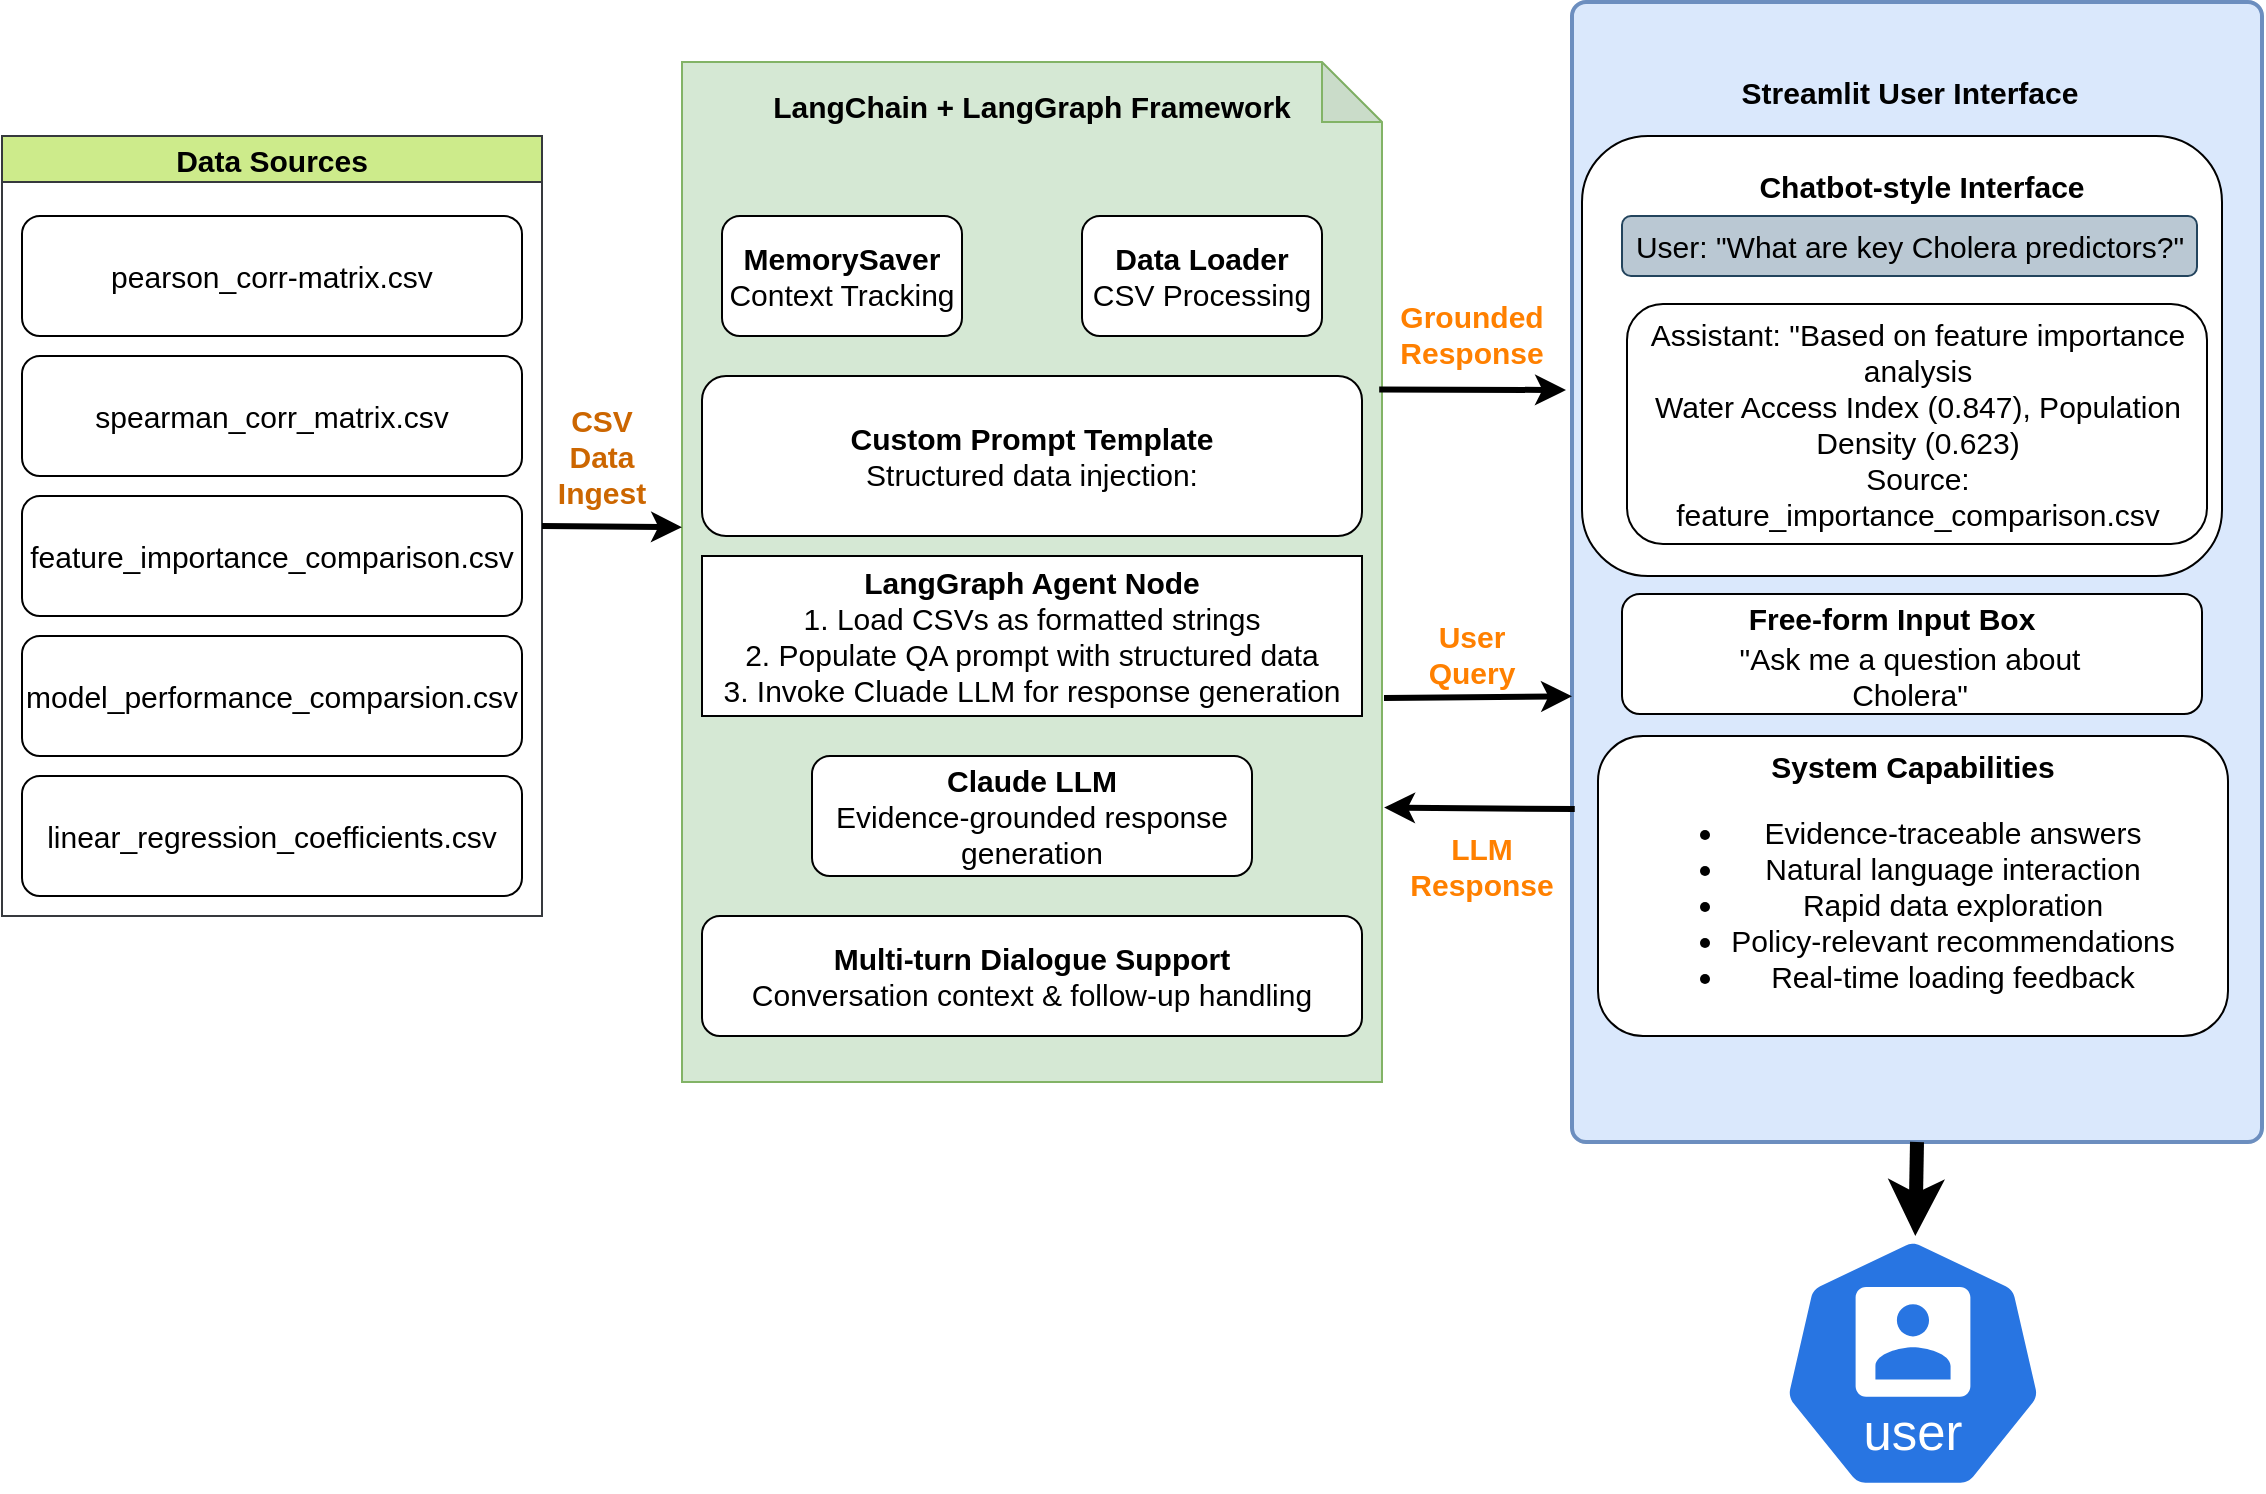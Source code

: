 <mxfile version="28.0.7">
  <diagram name="Page-1" id="7QFU5mV4ADdKodoRjjQw">
    <mxGraphModel dx="1426" dy="791" grid="1" gridSize="10" guides="1" tooltips="1" connect="1" arrows="1" fold="1" page="1" pageScale="1" pageWidth="1169" pageHeight="827" math="0" shadow="0">
      <root>
        <mxCell id="0" />
        <mxCell id="1" parent="0" />
        <mxCell id="DBbt-ugRHZg0O07pfJXq-1" value="&lt;font&gt;Data Sources&lt;/font&gt;" style="swimlane;whiteSpace=wrap;html=1;fillColor=#cdeb8b;strokeColor=#36393d;fontSize=15;" parent="1" vertex="1">
          <mxGeometry x="10" y="120" width="270" height="390" as="geometry" />
        </mxCell>
        <mxCell id="DBbt-ugRHZg0O07pfJXq-2" value="pearson_corr-matrix.csv" style="rounded=1;whiteSpace=wrap;html=1;fontSize=15;" parent="DBbt-ugRHZg0O07pfJXq-1" vertex="1">
          <mxGeometry x="10" y="40" width="250" height="60" as="geometry" />
        </mxCell>
        <mxCell id="DBbt-ugRHZg0O07pfJXq-3" value="spearman_corr_matrix.csv" style="rounded=1;whiteSpace=wrap;html=1;fontSize=15;" parent="DBbt-ugRHZg0O07pfJXq-1" vertex="1">
          <mxGeometry x="10" y="110" width="250" height="60" as="geometry" />
        </mxCell>
        <mxCell id="DBbt-ugRHZg0O07pfJXq-4" value="feature_importance_comparison.csv" style="rounded=1;whiteSpace=wrap;html=1;fontSize=15;" parent="DBbt-ugRHZg0O07pfJXq-1" vertex="1">
          <mxGeometry x="10" y="180" width="250" height="60" as="geometry" />
        </mxCell>
        <mxCell id="DBbt-ugRHZg0O07pfJXq-5" value="model_performance_comparsion.csv" style="rounded=1;whiteSpace=wrap;html=1;fontSize=15;" parent="DBbt-ugRHZg0O07pfJXq-1" vertex="1">
          <mxGeometry x="10" y="250" width="250" height="60" as="geometry" />
        </mxCell>
        <mxCell id="DBbt-ugRHZg0O07pfJXq-6" value="linear_regression_coefficients.csv" style="rounded=1;whiteSpace=wrap;html=1;fontSize=15;" parent="DBbt-ugRHZg0O07pfJXq-1" vertex="1">
          <mxGeometry x="10" y="320" width="250" height="60" as="geometry" />
        </mxCell>
        <mxCell id="DBbt-ugRHZg0O07pfJXq-7" value="" style="shape=note;whiteSpace=wrap;html=1;backgroundOutline=1;darkOpacity=0.05;fillColor=#d5e8d4;strokeColor=#82b366;fontSize=15;" parent="1" vertex="1">
          <mxGeometry x="350" y="83" width="350" height="510" as="geometry" />
        </mxCell>
        <mxCell id="DBbt-ugRHZg0O07pfJXq-8" value="&lt;font&gt;&lt;b&gt;LangChain + LangGraph Framework&lt;/b&gt;&lt;/font&gt;" style="text;html=1;align=center;verticalAlign=middle;whiteSpace=wrap;rounded=0;fontSize=15;" parent="1" vertex="1">
          <mxGeometry x="390" y="90" width="270" height="30" as="geometry" />
        </mxCell>
        <mxCell id="DBbt-ugRHZg0O07pfJXq-9" value="&lt;b&gt;MemorySaver&lt;/b&gt;&lt;br&gt;Context Tracking" style="rounded=1;whiteSpace=wrap;html=1;fontSize=15;" parent="1" vertex="1">
          <mxGeometry x="370" y="160" width="120" height="60" as="geometry" />
        </mxCell>
        <mxCell id="DBbt-ugRHZg0O07pfJXq-10" value="&lt;b&gt;Data Loader&lt;br&gt;&lt;/b&gt;CSV Processing" style="rounded=1;whiteSpace=wrap;html=1;fontSize=15;" parent="1" vertex="1">
          <mxGeometry x="550" y="160" width="120" height="60" as="geometry" />
        </mxCell>
        <mxCell id="DBbt-ugRHZg0O07pfJXq-11" value="&lt;b&gt;Multi-turn Dialogue Support&lt;br&gt;&lt;/b&gt;Conversation context &amp;amp; follow-up handling" style="rounded=1;whiteSpace=wrap;html=1;fontSize=15;" parent="1" vertex="1">
          <mxGeometry x="360" y="510" width="330" height="60" as="geometry" />
        </mxCell>
        <mxCell id="DBbt-ugRHZg0O07pfJXq-12" value="&lt;b&gt;Claude LLM&lt;br&gt;&lt;/b&gt;Evidence-grounded response generation" style="rounded=1;whiteSpace=wrap;html=1;fontSize=15;" parent="1" vertex="1">
          <mxGeometry x="415" y="430" width="220" height="60" as="geometry" />
        </mxCell>
        <mxCell id="DBbt-ugRHZg0O07pfJXq-13" value="&lt;b&gt;LangGraph Agent Node&lt;br&gt;&lt;/b&gt;1. Load CSVs as formatted strings&lt;br&gt;2. Populate QA prompt with structured data&lt;br&gt;3. Invoke Cluade LLM for response generation" style="rounded=0;whiteSpace=wrap;html=1;fontSize=15;" parent="1" vertex="1">
          <mxGeometry x="360" y="330" width="330" height="80" as="geometry" />
        </mxCell>
        <mxCell id="DBbt-ugRHZg0O07pfJXq-14" value="&lt;b&gt;Custom Prompt Template&lt;br&gt;&lt;/b&gt;Structured data injection:" style="rounded=1;whiteSpace=wrap;html=1;fontSize=15;" parent="1" vertex="1">
          <mxGeometry x="360" y="240" width="330" height="80" as="geometry" />
        </mxCell>
        <mxCell id="DBbt-ugRHZg0O07pfJXq-15" value="" style="rounded=1;whiteSpace=wrap;html=1;absoluteArcSize=1;arcSize=14;strokeWidth=2;fillColor=#dae8fc;strokeColor=#6c8ebf;fontSize=15;" parent="1" vertex="1">
          <mxGeometry x="795" y="53" width="345" height="570" as="geometry" />
        </mxCell>
        <mxCell id="DBbt-ugRHZg0O07pfJXq-16" value="&lt;font&gt;&lt;b&gt;Streamlit User Interface&lt;/b&gt;&lt;/font&gt;" style="text;html=1;align=center;verticalAlign=middle;whiteSpace=wrap;rounded=0;fontSize=15;" parent="1" vertex="1">
          <mxGeometry x="828.75" y="83" width="270" height="30" as="geometry" />
        </mxCell>
        <mxCell id="DBbt-ugRHZg0O07pfJXq-17" value="" style="rounded=1;whiteSpace=wrap;html=1;fontSize=15;" parent="1" vertex="1">
          <mxGeometry x="800" y="120" width="320" height="220" as="geometry" />
        </mxCell>
        <mxCell id="DBbt-ugRHZg0O07pfJXq-18" value="" style="rounded=1;whiteSpace=wrap;html=1;fontSize=15;" parent="1" vertex="1">
          <mxGeometry x="820" y="349" width="290" height="60" as="geometry" />
        </mxCell>
        <mxCell id="DBbt-ugRHZg0O07pfJXq-19" value="&lt;b&gt;&lt;font&gt;System Capabilities&lt;/font&gt;&lt;/b&gt;&lt;div&gt;&lt;ul&gt;&lt;li&gt;Evidence-traceable answers&lt;/li&gt;&lt;li&gt;Natural language interaction&lt;/li&gt;&lt;li&gt;Rapid data exploration&lt;/li&gt;&lt;li&gt;Policy-relevant recommendations&lt;/li&gt;&lt;li&gt;Real-time loading feedback&lt;/li&gt;&lt;/ul&gt;&lt;/div&gt;" style="rounded=1;whiteSpace=wrap;html=1;fontSize=15;" parent="1" vertex="1">
          <mxGeometry x="808" y="420" width="315" height="150" as="geometry" />
        </mxCell>
        <mxCell id="DBbt-ugRHZg0O07pfJXq-21" value="&lt;font&gt;&lt;b&gt;Chatbot-style Interface&lt;/b&gt;&lt;/font&gt;" style="text;html=1;align=center;verticalAlign=middle;whiteSpace=wrap;rounded=0;fontSize=15;" parent="1" vertex="1">
          <mxGeometry x="835" y="130" width="270" height="30" as="geometry" />
        </mxCell>
        <mxCell id="DBbt-ugRHZg0O07pfJXq-22" value="User: &quot;What are key Cholera predictors?&quot;" style="rounded=1;whiteSpace=wrap;html=1;fillColor=#bac8d3;strokeColor=#23445d;fontSize=15;" parent="1" vertex="1">
          <mxGeometry x="820" y="160" width="287.5" height="30" as="geometry" />
        </mxCell>
        <mxCell id="DBbt-ugRHZg0O07pfJXq-24" value="Assistant: &quot;Based on feature importance analysis&lt;div&gt;Water Access Index (0.847), Population Density (0.623)&lt;/div&gt;&lt;div&gt;&lt;span style=&quot;background-color: transparent; color: light-dark(rgb(0, 0, 0), rgb(255, 255, 255));&quot;&gt;Source: feature_importance_comparison.csv&lt;/span&gt;&lt;/div&gt;" style="rounded=1;whiteSpace=wrap;html=1;fontSize=15;" parent="1" vertex="1">
          <mxGeometry x="822.5" y="204" width="290" height="120" as="geometry" />
        </mxCell>
        <mxCell id="DBbt-ugRHZg0O07pfJXq-25" value="&lt;font&gt;&lt;b&gt;Free-form Input Box&lt;/b&gt;&lt;/font&gt;" style="text;html=1;align=center;verticalAlign=middle;whiteSpace=wrap;rounded=0;fontSize=15;" parent="1" vertex="1">
          <mxGeometry x="820" y="346" width="270" height="30" as="geometry" />
        </mxCell>
        <mxCell id="DBbt-ugRHZg0O07pfJXq-29" value="&quot;Ask me a question about Cholera&quot;" style="text;html=1;align=center;verticalAlign=middle;whiteSpace=wrap;rounded=0;fontSize=15;" parent="1" vertex="1">
          <mxGeometry x="858.75" y="370" width="210" height="40" as="geometry" />
        </mxCell>
        <mxCell id="DBbt-ugRHZg0O07pfJXq-32" value="" style="aspect=fixed;sketch=0;html=1;dashed=0;whitespace=wrap;verticalLabelPosition=bottom;verticalAlign=top;fillColor=#2875E2;strokeColor=#ffffff;points=[[0.005,0.63,0],[0.1,0.2,0],[0.9,0.2,0],[0.5,0,0],[0.995,0.63,0],[0.72,0.99,0],[0.5,1,0],[0.28,0.99,0]];shape=mxgraph.kubernetes.icon2;kubernetesLabel=1;prIcon=user;fontSize=15;" parent="1" vertex="1">
          <mxGeometry x="899.25" y="670" width="132.5" height="127.2" as="geometry" />
        </mxCell>
        <mxCell id="DBbt-ugRHZg0O07pfJXq-37" value="" style="endArrow=classic;html=1;rounded=0;exitX=1;exitY=0.5;exitDx=0;exitDy=0;entryX=0;entryY=0.456;entryDx=0;entryDy=0;entryPerimeter=0;strokeWidth=3;fontSize=15;" parent="1" source="DBbt-ugRHZg0O07pfJXq-1" target="DBbt-ugRHZg0O07pfJXq-7" edge="1">
          <mxGeometry width="50" height="50" relative="1" as="geometry">
            <mxPoint x="260" y="580" as="sourcePoint" />
            <mxPoint x="310" y="530" as="targetPoint" />
          </mxGeometry>
        </mxCell>
        <mxCell id="DBbt-ugRHZg0O07pfJXq-38" value="" style="endArrow=classic;html=1;rounded=0;exitX=0.996;exitY=0.321;exitDx=0;exitDy=0;exitPerimeter=0;strokeWidth=3;fontSize=15;" parent="1" source="DBbt-ugRHZg0O07pfJXq-7" edge="1">
          <mxGeometry width="50" height="50" relative="1" as="geometry">
            <mxPoint x="730" y="300" as="sourcePoint" />
            <mxPoint x="792" y="247" as="targetPoint" />
          </mxGeometry>
        </mxCell>
        <mxCell id="DBbt-ugRHZg0O07pfJXq-39" value="" style="endArrow=classic;html=1;rounded=0;exitX=0.996;exitY=0.321;exitDx=0;exitDy=0;exitPerimeter=0;strokeWidth=3;fontSize=15;entryX=0;entryY=0.609;entryDx=0;entryDy=0;entryPerimeter=0;" parent="1" edge="1" target="DBbt-ugRHZg0O07pfJXq-15">
          <mxGeometry width="50" height="50" relative="1" as="geometry">
            <mxPoint x="701" y="401" as="sourcePoint" />
            <mxPoint x="780" y="400" as="targetPoint" />
          </mxGeometry>
        </mxCell>
        <mxCell id="DBbt-ugRHZg0O07pfJXq-40" value="" style="endArrow=classic;html=1;rounded=0;exitX=0.004;exitY=0.708;exitDx=0;exitDy=0;exitPerimeter=0;strokeWidth=3;fontSize=15;entryX=1.003;entryY=0.731;entryDx=0;entryDy=0;entryPerimeter=0;" parent="1" source="DBbt-ugRHZg0O07pfJXq-15" edge="1" target="DBbt-ugRHZg0O07pfJXq-7">
          <mxGeometry width="50" height="50" relative="1" as="geometry">
            <mxPoint x="720" y="510" as="sourcePoint" />
            <mxPoint x="710" y="457" as="targetPoint" />
          </mxGeometry>
        </mxCell>
        <mxCell id="DBbt-ugRHZg0O07pfJXq-41" value="&lt;b&gt;&lt;font style=&quot;color: rgb(204, 102, 0);&quot;&gt;CSV Data Ingest&lt;/font&gt;&lt;/b&gt;" style="text;html=1;align=center;verticalAlign=middle;whiteSpace=wrap;rounded=0;fontSize=15;" parent="1" vertex="1">
          <mxGeometry x="280" y="265" width="60" height="30" as="geometry" />
        </mxCell>
        <mxCell id="DBbt-ugRHZg0O07pfJXq-42" value="&lt;b&gt;&lt;font style=&quot;color: rgb(255, 128, 0);&quot;&gt;Grounded Response&lt;/font&gt;&lt;/b&gt;" style="text;html=1;align=center;verticalAlign=middle;whiteSpace=wrap;rounded=0;fontSize=15;" parent="1" vertex="1">
          <mxGeometry x="715" y="204" width="60" height="30" as="geometry" />
        </mxCell>
        <mxCell id="DBbt-ugRHZg0O07pfJXq-43" value="&lt;b&gt;&lt;font style=&quot;color: rgb(255, 128, 0);&quot;&gt;User Query&lt;/font&gt;&lt;/b&gt;" style="text;html=1;align=center;verticalAlign=middle;whiteSpace=wrap;rounded=0;fontSize=15;" parent="1" vertex="1">
          <mxGeometry x="715" y="364" width="60" height="30" as="geometry" />
        </mxCell>
        <mxCell id="DBbt-ugRHZg0O07pfJXq-44" value="&lt;b&gt;&lt;font style=&quot;color: rgb(255, 128, 0);&quot;&gt;LLM Response&lt;/font&gt;&lt;/b&gt;" style="text;html=1;align=center;verticalAlign=middle;whiteSpace=wrap;rounded=0;fontSize=15;" parent="1" vertex="1">
          <mxGeometry x="720" y="470" width="60" height="30" as="geometry" />
        </mxCell>
        <mxCell id="DBbt-ugRHZg0O07pfJXq-45" value="" style="endArrow=classic;html=1;rounded=0;exitX=0.5;exitY=1;exitDx=0;exitDy=0;strokeWidth=7;fontSize=15;" parent="1" source="DBbt-ugRHZg0O07pfJXq-15" target="DBbt-ugRHZg0O07pfJXq-32" edge="1">
          <mxGeometry width="50" height="50" relative="1" as="geometry">
            <mxPoint x="810" y="720" as="sourcePoint" />
            <mxPoint x="860" y="670" as="targetPoint" />
          </mxGeometry>
        </mxCell>
      </root>
    </mxGraphModel>
  </diagram>
</mxfile>
